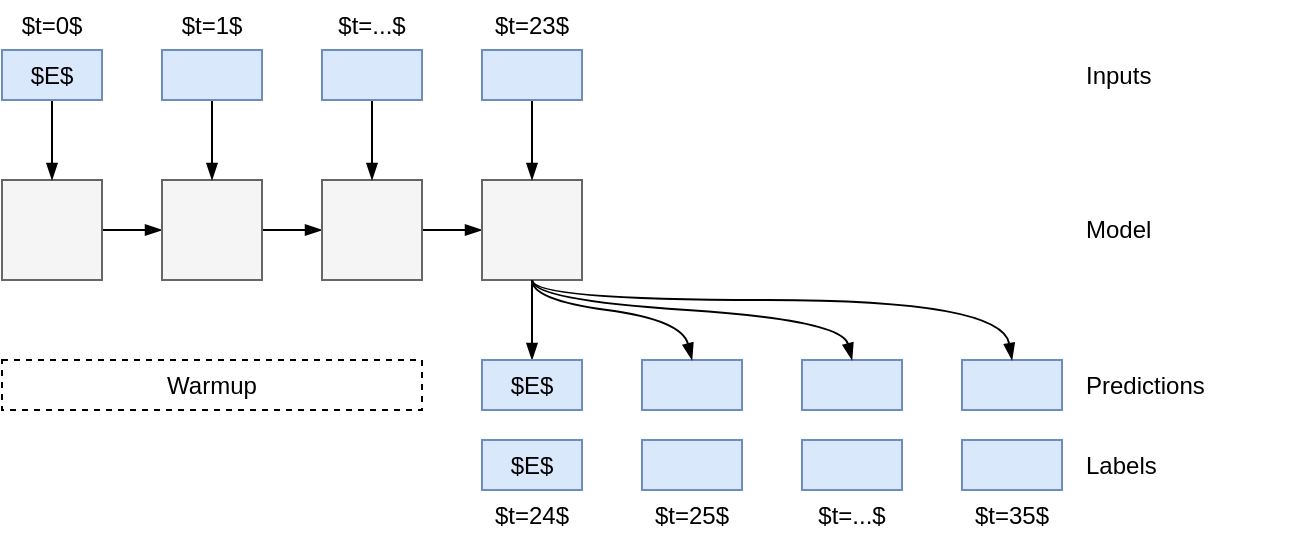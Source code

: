 <mxfile version="20.2.8" type="device"><diagram id="HKfGPiYJ5y7bzn45cy57" name="Seite-1"><mxGraphModel dx="1053" dy="585" grid="1" gridSize="10" guides="1" tooltips="1" connect="1" arrows="1" fold="1" page="1" pageScale="1" pageWidth="650" pageHeight="650" math="0" shadow="0"><root><mxCell id="0"/><mxCell id="1" parent="0"/><mxCell id="-VrPS5Bk1MBcNhMFAkGV-35" value="$t=0$" style="text;html=1;strokeColor=none;fillColor=none;align=center;verticalAlign=middle;whiteSpace=wrap;rounded=0;" vertex="1" parent="1"><mxGeometry width="50" height="25" as="geometry"/></mxCell><mxCell id="-VrPS5Bk1MBcNhMFAkGV-66" style="edgeStyle=orthogonalEdgeStyle;rounded=0;orthogonalLoop=1;jettySize=auto;html=1;exitX=1;exitY=0.5;exitDx=0;exitDy=0;entryX=0;entryY=0.5;entryDx=0;entryDy=0;endArrow=blockThin;endFill=1;" edge="1" parent="1" source="-VrPS5Bk1MBcNhMFAkGV-36" target="-VrPS5Bk1MBcNhMFAkGV-37"><mxGeometry relative="1" as="geometry"/></mxCell><mxCell id="-VrPS5Bk1MBcNhMFAkGV-36" value="" style="whiteSpace=wrap;html=1;aspect=fixed;fillColor=#f5f5f5;fontColor=#333333;strokeColor=#666666;" vertex="1" parent="1"><mxGeometry y="90" width="50" height="50" as="geometry"/></mxCell><mxCell id="-VrPS5Bk1MBcNhMFAkGV-67" style="edgeStyle=orthogonalEdgeStyle;rounded=0;orthogonalLoop=1;jettySize=auto;html=1;exitX=1;exitY=0.5;exitDx=0;exitDy=0;entryX=0;entryY=0.5;entryDx=0;entryDy=0;endArrow=blockThin;endFill=1;" edge="1" parent="1" source="-VrPS5Bk1MBcNhMFAkGV-37" target="-VrPS5Bk1MBcNhMFAkGV-38"><mxGeometry relative="1" as="geometry"/></mxCell><mxCell id="-VrPS5Bk1MBcNhMFAkGV-37" value="" style="whiteSpace=wrap;html=1;aspect=fixed;fillColor=#f5f5f5;fontColor=#333333;strokeColor=#666666;" vertex="1" parent="1"><mxGeometry x="80" y="90" width="50" height="50" as="geometry"/></mxCell><mxCell id="-VrPS5Bk1MBcNhMFAkGV-68" style="edgeStyle=orthogonalEdgeStyle;rounded=0;orthogonalLoop=1;jettySize=auto;html=1;exitX=1;exitY=0.5;exitDx=0;exitDy=0;entryX=0;entryY=0.5;entryDx=0;entryDy=0;endArrow=blockThin;endFill=1;" edge="1" parent="1" source="-VrPS5Bk1MBcNhMFAkGV-38" target="-VrPS5Bk1MBcNhMFAkGV-39"><mxGeometry relative="1" as="geometry"/></mxCell><mxCell id="-VrPS5Bk1MBcNhMFAkGV-38" value="" style="whiteSpace=wrap;html=1;aspect=fixed;fillColor=#f5f5f5;fontColor=#333333;strokeColor=#666666;" vertex="1" parent="1"><mxGeometry x="160" y="90" width="50" height="50" as="geometry"/></mxCell><mxCell id="-VrPS5Bk1MBcNhMFAkGV-82" style="edgeStyle=orthogonalEdgeStyle;rounded=0;orthogonalLoop=1;jettySize=auto;html=1;exitX=0.5;exitY=1;exitDx=0;exitDy=0;entryX=0.5;entryY=0;entryDx=0;entryDy=0;endArrow=blockThin;endFill=1;" edge="1" parent="1" source="-VrPS5Bk1MBcNhMFAkGV-39" target="-VrPS5Bk1MBcNhMFAkGV-55"><mxGeometry relative="1" as="geometry"/></mxCell><mxCell id="-VrPS5Bk1MBcNhMFAkGV-39" value="" style="whiteSpace=wrap;html=1;aspect=fixed;fillColor=#f5f5f5;fontColor=#333333;strokeColor=#666666;" vertex="1" parent="1"><mxGeometry x="240" y="90" width="50" height="50" as="geometry"/></mxCell><mxCell id="-VrPS5Bk1MBcNhMFAkGV-72" style="edgeStyle=orthogonalEdgeStyle;rounded=0;orthogonalLoop=1;jettySize=auto;html=1;exitX=0.5;exitY=1;exitDx=0;exitDy=0;entryX=0.5;entryY=0;entryDx=0;entryDy=0;endArrow=blockThin;endFill=1;" edge="1" parent="1" source="-VrPS5Bk1MBcNhMFAkGV-44" target="-VrPS5Bk1MBcNhMFAkGV-36"><mxGeometry relative="1" as="geometry"/></mxCell><mxCell id="-VrPS5Bk1MBcNhMFAkGV-44" value="$E$" style="rounded=0;whiteSpace=wrap;html=1;fillColor=#dae8fc;strokeColor=#6c8ebf;" vertex="1" parent="1"><mxGeometry y="25" width="50" height="25" as="geometry"/></mxCell><mxCell id="-VrPS5Bk1MBcNhMFAkGV-73" style="edgeStyle=orthogonalEdgeStyle;rounded=0;orthogonalLoop=1;jettySize=auto;html=1;exitX=0.5;exitY=1;exitDx=0;exitDy=0;entryX=0.5;entryY=0;entryDx=0;entryDy=0;endArrow=blockThin;endFill=1;" edge="1" parent="1" source="-VrPS5Bk1MBcNhMFAkGV-45" target="-VrPS5Bk1MBcNhMFAkGV-37"><mxGeometry relative="1" as="geometry"/></mxCell><mxCell id="-VrPS5Bk1MBcNhMFAkGV-45" value="" style="rounded=0;whiteSpace=wrap;html=1;fillColor=#dae8fc;strokeColor=#6c8ebf;" vertex="1" parent="1"><mxGeometry x="80" y="25" width="50" height="25" as="geometry"/></mxCell><mxCell id="-VrPS5Bk1MBcNhMFAkGV-74" style="edgeStyle=orthogonalEdgeStyle;rounded=0;orthogonalLoop=1;jettySize=auto;html=1;exitX=0.5;exitY=1;exitDx=0;exitDy=0;entryX=0.5;entryY=0;entryDx=0;entryDy=0;endArrow=blockThin;endFill=1;" edge="1" parent="1" source="-VrPS5Bk1MBcNhMFAkGV-46" target="-VrPS5Bk1MBcNhMFAkGV-38"><mxGeometry relative="1" as="geometry"/></mxCell><mxCell id="-VrPS5Bk1MBcNhMFAkGV-46" value="" style="rounded=0;whiteSpace=wrap;html=1;fillColor=#dae8fc;strokeColor=#6c8ebf;" vertex="1" parent="1"><mxGeometry x="160" y="25" width="50" height="25" as="geometry"/></mxCell><mxCell id="-VrPS5Bk1MBcNhMFAkGV-75" style="edgeStyle=orthogonalEdgeStyle;rounded=0;orthogonalLoop=1;jettySize=auto;html=1;exitX=0.5;exitY=1;exitDx=0;exitDy=0;entryX=0.5;entryY=0;entryDx=0;entryDy=0;endArrow=blockThin;endFill=1;" edge="1" parent="1" source="-VrPS5Bk1MBcNhMFAkGV-47" target="-VrPS5Bk1MBcNhMFAkGV-39"><mxGeometry relative="1" as="geometry"/></mxCell><mxCell id="-VrPS5Bk1MBcNhMFAkGV-47" value="" style="rounded=0;whiteSpace=wrap;html=1;fillColor=#dae8fc;strokeColor=#6c8ebf;" vertex="1" parent="1"><mxGeometry x="240" y="25" width="50" height="25" as="geometry"/></mxCell><mxCell id="-VrPS5Bk1MBcNhMFAkGV-51" value="Warmup" style="rounded=0;whiteSpace=wrap;html=1;dashed=1;" vertex="1" parent="1"><mxGeometry y="180" width="210" height="25" as="geometry"/></mxCell><mxCell id="-VrPS5Bk1MBcNhMFAkGV-55" value="" style="rounded=0;whiteSpace=wrap;html=1;fillColor=#dae8fc;strokeColor=#6c8ebf;" vertex="1" parent="1"><mxGeometry x="240" y="180" width="50" height="25" as="geometry"/></mxCell><mxCell id="-VrPS5Bk1MBcNhMFAkGV-56" value="$E$" style="rounded=0;whiteSpace=wrap;html=1;fillColor=#dae8fc;strokeColor=#6c8ebf;" vertex="1" parent="1"><mxGeometry x="240" y="220" width="50" height="25" as="geometry"/></mxCell><mxCell id="-VrPS5Bk1MBcNhMFAkGV-57" value="" style="rounded=0;whiteSpace=wrap;html=1;fillColor=#dae8fc;strokeColor=#6c8ebf;" vertex="1" parent="1"><mxGeometry x="320" y="180" width="50" height="25" as="geometry"/></mxCell><mxCell id="-VrPS5Bk1MBcNhMFAkGV-58" value="" style="rounded=0;whiteSpace=wrap;html=1;fillColor=#dae8fc;strokeColor=#6c8ebf;" vertex="1" parent="1"><mxGeometry x="320" y="220" width="50" height="25" as="geometry"/></mxCell><mxCell id="-VrPS5Bk1MBcNhMFAkGV-59" value="" style="rounded=0;whiteSpace=wrap;html=1;fillColor=#dae8fc;strokeColor=#6c8ebf;" vertex="1" parent="1"><mxGeometry x="400" y="180" width="50" height="25" as="geometry"/></mxCell><mxCell id="-VrPS5Bk1MBcNhMFAkGV-60" value="" style="rounded=0;whiteSpace=wrap;html=1;fillColor=#dae8fc;strokeColor=#6c8ebf;" vertex="1" parent="1"><mxGeometry x="400" y="220" width="50" height="25" as="geometry"/></mxCell><mxCell id="-VrPS5Bk1MBcNhMFAkGV-61" value="" style="rounded=0;whiteSpace=wrap;html=1;fillColor=#dae8fc;strokeColor=#6c8ebf;" vertex="1" parent="1"><mxGeometry x="480" y="180" width="50" height="25" as="geometry"/></mxCell><mxCell id="-VrPS5Bk1MBcNhMFAkGV-62" value="" style="rounded=0;whiteSpace=wrap;html=1;fillColor=#dae8fc;strokeColor=#6c8ebf;" vertex="1" parent="1"><mxGeometry x="480" y="220" width="50" height="25" as="geometry"/></mxCell><mxCell id="-VrPS5Bk1MBcNhMFAkGV-64" value="Predictions" style="text;html=1;strokeColor=none;fillColor=none;align=left;verticalAlign=middle;whiteSpace=wrap;rounded=0;" vertex="1" parent="1"><mxGeometry x="540" y="177.5" width="110" height="30" as="geometry"/></mxCell><mxCell id="-VrPS5Bk1MBcNhMFAkGV-84" value="Model" style="text;html=1;strokeColor=none;fillColor=none;align=left;verticalAlign=middle;whiteSpace=wrap;rounded=0;" vertex="1" parent="1"><mxGeometry x="540" y="100" width="110" height="30" as="geometry"/></mxCell><mxCell id="-VrPS5Bk1MBcNhMFAkGV-85" value="Labels" style="text;html=1;strokeColor=none;fillColor=none;align=left;verticalAlign=middle;whiteSpace=wrap;rounded=0;" vertex="1" parent="1"><mxGeometry x="540" y="217.5" width="110" height="30" as="geometry"/></mxCell><mxCell id="-VrPS5Bk1MBcNhMFAkGV-86" value="Inputs" style="text;html=1;strokeColor=none;fillColor=none;align=left;verticalAlign=middle;whiteSpace=wrap;rounded=0;" vertex="1" parent="1"><mxGeometry x="540" y="22.5" width="110" height="30" as="geometry"/></mxCell><mxCell id="-VrPS5Bk1MBcNhMFAkGV-87" value="$t=1$" style="text;html=1;strokeColor=none;fillColor=none;align=center;verticalAlign=middle;whiteSpace=wrap;rounded=0;" vertex="1" parent="1"><mxGeometry x="80" width="50" height="25" as="geometry"/></mxCell><mxCell id="-VrPS5Bk1MBcNhMFAkGV-88" value="$t=...$" style="text;html=1;strokeColor=none;fillColor=none;align=center;verticalAlign=middle;whiteSpace=wrap;rounded=0;" vertex="1" parent="1"><mxGeometry x="160" width="50" height="25" as="geometry"/></mxCell><mxCell id="-VrPS5Bk1MBcNhMFAkGV-89" value="$t=23$" style="text;html=1;strokeColor=none;fillColor=none;align=center;verticalAlign=middle;whiteSpace=wrap;rounded=0;" vertex="1" parent="1"><mxGeometry x="240" width="50" height="25" as="geometry"/></mxCell><mxCell id="-VrPS5Bk1MBcNhMFAkGV-90" value="$t=24$" style="text;html=1;strokeColor=none;fillColor=none;align=center;verticalAlign=middle;whiteSpace=wrap;rounded=0;" vertex="1" parent="1"><mxGeometry x="240" y="245" width="50" height="25" as="geometry"/></mxCell><mxCell id="-VrPS5Bk1MBcNhMFAkGV-91" value="$t=...$" style="text;html=1;strokeColor=none;fillColor=none;align=center;verticalAlign=middle;whiteSpace=wrap;rounded=0;" vertex="1" parent="1"><mxGeometry x="400" y="245" width="50" height="25" as="geometry"/></mxCell><mxCell id="-VrPS5Bk1MBcNhMFAkGV-92" value="$t=25$" style="text;html=1;strokeColor=none;fillColor=none;align=center;verticalAlign=middle;whiteSpace=wrap;rounded=0;" vertex="1" parent="1"><mxGeometry x="320" y="245" width="50" height="25" as="geometry"/></mxCell><mxCell id="-VrPS5Bk1MBcNhMFAkGV-93" value="$t=35$" style="text;html=1;strokeColor=none;fillColor=none;align=center;verticalAlign=middle;whiteSpace=wrap;rounded=0;" vertex="1" parent="1"><mxGeometry x="480" y="245" width="50" height="25" as="geometry"/></mxCell><mxCell id="-VrPS5Bk1MBcNhMFAkGV-94" value="$E$" style="rounded=0;whiteSpace=wrap;html=1;fillColor=#dae8fc;strokeColor=#6c8ebf;" vertex="1" parent="1"><mxGeometry x="240" y="180" width="50" height="25" as="geometry"/></mxCell><mxCell id="-VrPS5Bk1MBcNhMFAkGV-95" value="" style="rounded=0;whiteSpace=wrap;html=1;fillColor=#dae8fc;strokeColor=#6c8ebf;" vertex="1" parent="1"><mxGeometry x="320" y="180" width="50" height="25" as="geometry"/></mxCell><mxCell id="-VrPS5Bk1MBcNhMFAkGV-96" value="" style="rounded=0;whiteSpace=wrap;html=1;fillColor=#dae8fc;strokeColor=#6c8ebf;" vertex="1" parent="1"><mxGeometry x="400" y="180" width="50" height="25" as="geometry"/></mxCell><mxCell id="-VrPS5Bk1MBcNhMFAkGV-97" value="" style="rounded=0;whiteSpace=wrap;html=1;fillColor=#dae8fc;strokeColor=#6c8ebf;" vertex="1" parent="1"><mxGeometry x="480" y="180" width="50" height="25" as="geometry"/></mxCell><mxCell id="-VrPS5Bk1MBcNhMFAkGV-214" value="" style="curved=1;endArrow=blockThin;html=1;rounded=0;strokeColor=#000000;fontColor=#808080;endSize=6;exitX=0.5;exitY=1;exitDx=0;exitDy=0;entryX=0.5;entryY=0;entryDx=0;entryDy=0;endFill=1;" edge="1" parent="1" source="-VrPS5Bk1MBcNhMFAkGV-39" target="-VrPS5Bk1MBcNhMFAkGV-95"><mxGeometry width="50" height="50" relative="1" as="geometry"><mxPoint x="450" y="260" as="sourcePoint"/><mxPoint x="500" y="210" as="targetPoint"/><Array as="points"><mxPoint x="265" y="150"/><mxPoint x="340" y="160"/></Array></mxGeometry></mxCell><mxCell id="-VrPS5Bk1MBcNhMFAkGV-215" value="" style="curved=1;endArrow=blockThin;html=1;rounded=0;strokeColor=#000000;fontColor=#808080;endSize=6;exitX=0.5;exitY=1;exitDx=0;exitDy=0;entryX=0.5;entryY=0;entryDx=0;entryDy=0;endFill=1;" edge="1" parent="1" source="-VrPS5Bk1MBcNhMFAkGV-39" target="-VrPS5Bk1MBcNhMFAkGV-96"><mxGeometry width="50" height="50" relative="1" as="geometry"><mxPoint x="430" y="240" as="sourcePoint"/><mxPoint x="480" y="190" as="targetPoint"/><Array as="points"><mxPoint x="265" y="150"/><mxPoint x="420" y="160"/></Array></mxGeometry></mxCell><mxCell id="-VrPS5Bk1MBcNhMFAkGV-216" value="" style="curved=1;endArrow=blockThin;html=1;rounded=0;strokeColor=#000000;fontColor=#808080;endSize=6;exitX=0.5;exitY=1;exitDx=0;exitDy=0;entryX=0.5;entryY=0;entryDx=0;entryDy=0;endFill=1;" edge="1" parent="1" source="-VrPS5Bk1MBcNhMFAkGV-39" target="-VrPS5Bk1MBcNhMFAkGV-97"><mxGeometry width="50" height="50" relative="1" as="geometry"><mxPoint x="430" y="240" as="sourcePoint"/><mxPoint x="480" y="190" as="targetPoint"/><Array as="points"><mxPoint x="265" y="150"/><mxPoint x="500" y="150"/></Array></mxGeometry></mxCell></root></mxGraphModel></diagram></mxfile>